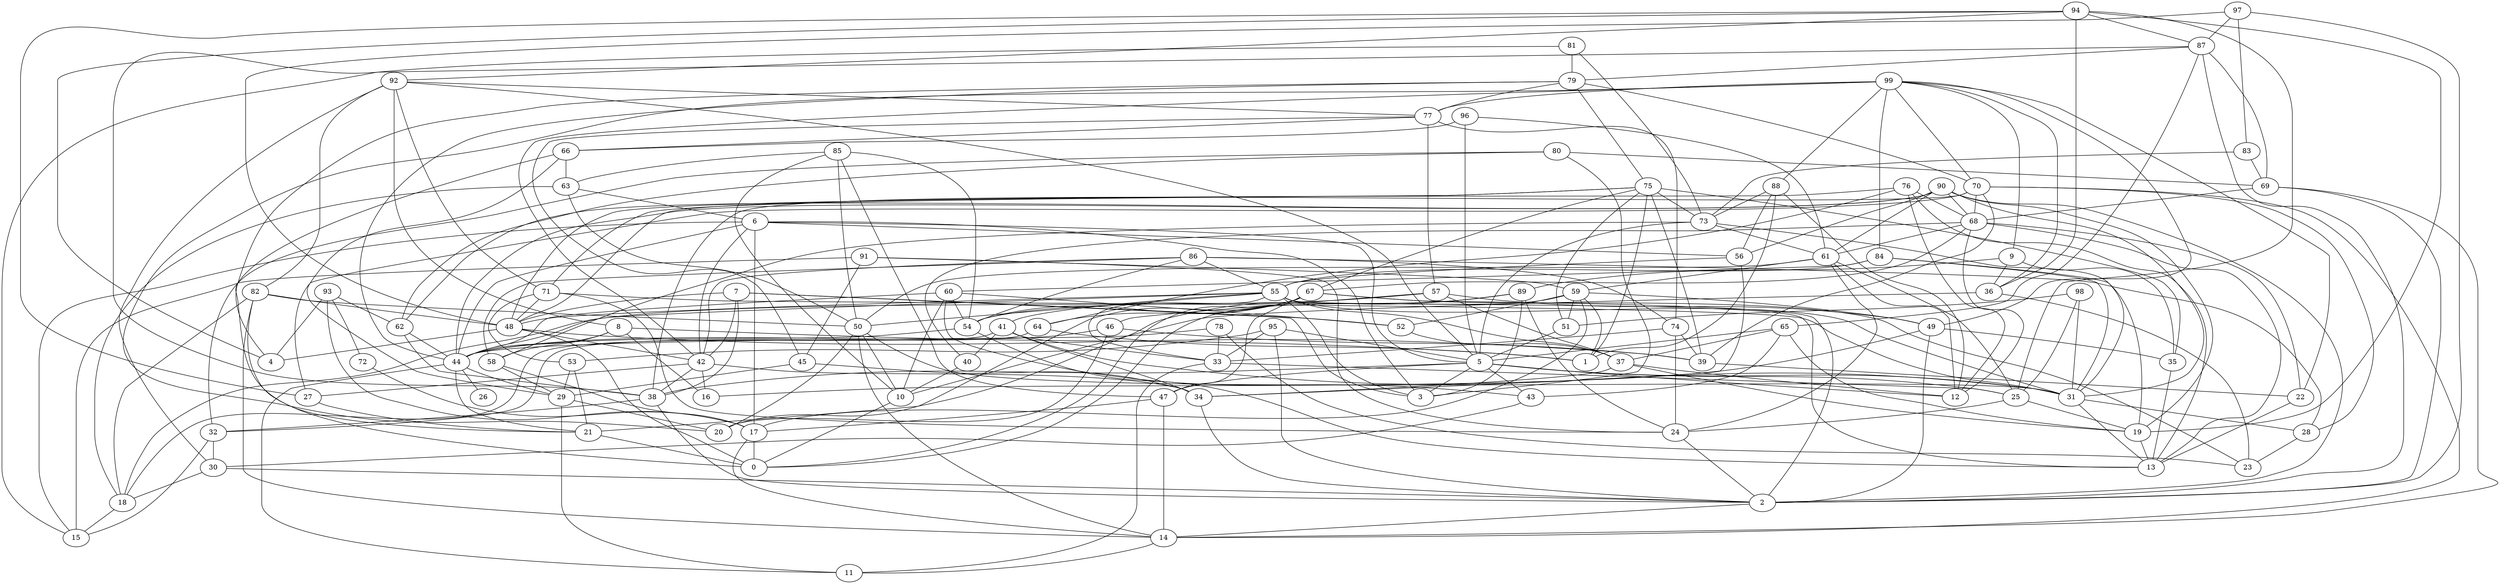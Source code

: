 digraph GG_graph {

subgraph G_graph {
edge [color = black]
"71" -> "48" [dir = none]
"82" -> "14" [dir = none]
"48" -> "4" [dir = none]
"91" -> "45" [dir = none]
"91" -> "15" [dir = none]
"97" -> "83" [dir = none]
"36" -> "23" [dir = none]
"72" -> "17" [dir = none]
"76" -> "64" [dir = none]
"87" -> "2" [dir = none]
"52" -> "37" [dir = none]
"53" -> "29" [dir = none]
"92" -> "30" [dir = none]
"46" -> "39" [dir = none]
"94" -> "4" [dir = none]
"41" -> "40" [dir = none]
"40" -> "10" [dir = none]
"83" -> "73" [dir = none]
"9" -> "89" [dir = none]
"63" -> "18" [dir = none]
"63" -> "6" [dir = none]
"77" -> "66" [dir = none]
"14" -> "11" [dir = none]
"93" -> "62" [dir = none]
"93" -> "17" [dir = none]
"25" -> "19" [dir = none]
"90" -> "68" [dir = none]
"90" -> "56" [dir = none]
"90" -> "44" [dir = none]
"17" -> "0" [dir = none]
"17" -> "14" [dir = none]
"78" -> "44" [dir = none]
"5" -> "12" [dir = none]
"5" -> "43" [dir = none]
"5" -> "25" [dir = none]
"5" -> "38" [dir = none]
"5" -> "3" [dir = none]
"73" -> "61" [dir = none]
"73" -> "5" [dir = none]
"75" -> "67" [dir = none]
"85" -> "54" [dir = none]
"85" -> "63" [dir = none]
"70" -> "27" [dir = none]
"70" -> "39" [dir = none]
"66" -> "21" [dir = none]
"66" -> "29" [dir = none]
"66" -> "63" [dir = none]
"42" -> "34" [dir = none]
"80" -> "32" [dir = none]
"80" -> "69" [dir = none]
"99" -> "84" [dir = none]
"99" -> "20" [dir = none]
"29" -> "20" [dir = none]
"79" -> "4" [dir = none]
"79" -> "70" [dir = none]
"79" -> "44" [dir = none]
"38" -> "2" [dir = none]
"86" -> "28" [dir = none]
"86" -> "42" [dir = none]
"95" -> "5" [dir = none]
"19" -> "13" [dir = none]
"81" -> "79" [dir = none]
"69" -> "14" [dir = none]
"89" -> "24" [dir = none]
"89" -> "3" [dir = none]
"98" -> "25" [dir = none]
"60" -> "10" [dir = none]
"60" -> "43" [dir = none]
"65" -> "37" [dir = none]
"7" -> "52" [dir = none]
"7" -> "38" [dir = none]
"30" -> "2" [dir = none]
"84" -> "55" [dir = none]
"58" -> "29" [dir = none]
"44" -> "26" [dir = none]
"88" -> "73" [dir = none]
"57" -> "49" [dir = none]
"31" -> "28" [dir = none]
"68" -> "22" [dir = none]
"74" -> "33" [dir = none]
"74" -> "39" [dir = none]
"96" -> "5" [dir = none]
"47" -> "17" [dir = none]
"35" -> "13" [dir = none]
"8" -> "16" [dir = none]
"8" -> "44" [dir = none]
"50" -> "20" [dir = none]
"67" -> "64" [dir = none]
"67" -> "23" [dir = none]
"67" -> "20" [dir = none]
"59" -> "1" [dir = none]
"59" -> "51" [dir = none]
"59" -> "49" [dir = none]
"59" -> "17" [dir = none]
"6" -> "17" [dir = none]
"6" -> "15" [dir = none]
"6" -> "42" [dir = none]
"6" -> "5" [dir = none]
"6" -> "44" [dir = none]
"75" -> "51" [dir = none]
"5" -> "31" [dir = none]
"96" -> "66" [dir = none]
"7" -> "3" [dir = none]
"55" -> "48" [dir = none]
"92" -> "71" [dir = none]
"67" -> "47" [dir = none]
"55" -> "13" [dir = none]
"61" -> "24" [dir = none]
"59" -> "0" [dir = none]
"61" -> "12" [dir = none]
"65" -> "43" [dir = none]
"86" -> "55" [dir = none]
"45" -> "29" [dir = none]
"74" -> "24" [dir = none]
"82" -> "0" [dir = none]
"79" -> "75" [dir = none]
"55" -> "50" [dir = none]
"55" -> "44" [dir = none]
"32" -> "15" [dir = none]
"50" -> "31" [dir = none]
"95" -> "53" [dir = none]
"9" -> "36" [dir = none]
"76" -> "12" [dir = none]
"85" -> "10" [dir = none]
"81" -> "73" [dir = none]
"60" -> "44" [dir = none]
"68" -> "13" [dir = none]
"21" -> "0" [dir = none]
"62" -> "38" [dir = none]
"53" -> "21" [dir = none]
"82" -> "50" [dir = none]
"90" -> "31" [dir = none]
"75" -> "35" [dir = none]
"44" -> "29" [dir = none]
"86" -> "58" [dir = none]
"57" -> "37" [dir = none]
"99" -> "9" [dir = none]
"5" -> "47" [dir = none]
"99" -> "22" [dir = none]
"76" -> "13" [dir = none]
"95" -> "2" [dir = none]
"59" -> "52" [dir = none]
"55" -> "31" [dir = none]
"82" -> "48" [dir = none]
"93" -> "4" [dir = none]
"92" -> "5" [dir = none]
"61" -> "25" [dir = none]
"80" -> "3" [dir = none]
"36" -> "10" [dir = none]
"87" -> "69" [dir = none]
"99" -> "88" [dir = none]
"37" -> "19" [dir = none]
"78" -> "33" [dir = none]
"92" -> "82" [dir = none]
"77" -> "45" [dir = none]
"22" -> "13" [dir = none]
"77" -> "74" [dir = none]
"85" -> "47" [dir = none]
"90" -> "19" [dir = none]
"73" -> "31" [dir = none]
"84" -> "19" [dir = none]
"48" -> "39" [dir = none]
"55" -> "3" [dir = none]
"50" -> "10" [dir = none]
"48" -> "0" [dir = none]
"46" -> "44" [dir = none]
"46" -> "20" [dir = none]
"87" -> "65" [dir = none]
"75" -> "1" [dir = none]
"8" -> "1" [dir = none]
"94" -> "36" [dir = none]
"77" -> "57" [dir = none]
"98" -> "51" [dir = none]
"54" -> "44" [dir = none]
"54" -> "13" [dir = none]
"37" -> "34" [dir = none]
"87" -> "79" [dir = none]
"28" -> "23" [dir = none]
"34" -> "2" [dir = none]
"94" -> "25" [dir = none]
"97" -> "2" [dir = none]
"56" -> "55" [dir = none]
"67" -> "2" [dir = none]
"9" -> "35" [dir = none]
"99" -> "42" [dir = none]
"68" -> "67" [dir = none]
"7" -> "48" [dir = none]
"95" -> "33" [dir = none]
"37" -> "12" [dir = none]
"38" -> "32" [dir = none]
"88" -> "1" [dir = none]
"29" -> "11" [dir = none]
"39" -> "22" [dir = none]
"8" -> "58" [dir = none]
"48" -> "42" [dir = none]
"42" -> "38" [dir = none]
"76" -> "68" [dir = none]
"90" -> "61" [dir = none]
"58" -> "17" [dir = none]
"83" -> "69" [dir = none]
"90" -> "62" [dir = none]
"51" -> "5" [dir = none]
"69" -> "2" [dir = none]
"75" -> "48" [dir = none]
"73" -> "58" [dir = none]
"2" -> "14" [dir = none]
"67" -> "54" [dir = none]
"61" -> "59" [dir = none]
"6" -> "56" [dir = none]
"43" -> "30" [dir = none]
"84" -> "60" [dir = none]
"71" -> "24" [dir = none]
"60" -> "52" [dir = none]
"44" -> "21" [dir = none]
"49" -> "2" [dir = none]
"33" -> "11" [dir = none]
"88" -> "56" [dir = none]
"84" -> "31" [dir = none]
"97" -> "87" [dir = none]
"41" -> "34" [dir = none]
"85" -> "50" [dir = none]
"62" -> "44" [dir = none]
"50" -> "14" [dir = none]
"60" -> "54" [dir = none]
"47" -> "14" [dir = none]
"45" -> "34" [dir = none]
"65" -> "19" [dir = none]
"41" -> "31" [dir = none]
"99" -> "36" [dir = none]
"55" -> "37" [dir = none]
"6" -> "3" [dir = none]
"25" -> "24" [dir = none]
"88" -> "12" [dir = none]
"49" -> "35" [dir = none]
"87" -> "15" [dir = none]
"92" -> "8" [dir = none]
"89" -> "21" [dir = none]
"97" -> "48" [dir = none]
"75" -> "73" [dir = none]
"94" -> "87" [dir = none]
"70" -> "14" [dir = none]
"70" -> "28" [dir = none]
"7" -> "42" [dir = none]
"57" -> "18" [dir = none]
"41" -> "18" [dir = none]
"65" -> "5" [dir = none]
"49" -> "16" [dir = none]
"71" -> "53" [dir = none]
"76" -> "48" [dir = none]
"64" -> "1" [dir = none]
"94" -> "92" [dir = none]
"56" -> "34" [dir = none]
"70" -> "38" [dir = none]
"82" -> "18" [dir = none]
"44" -> "11" [dir = none]
"78" -> "23" [dir = none]
"98" -> "31" [dir = none]
"32" -> "30" [dir = none]
"86" -> "74" [dir = none]
"81" -> "38" [dir = none]
"55" -> "41" [dir = none]
"68" -> "12" [dir = none]
"31" -> "13" [dir = none]
"42" -> "27" [dir = none]
"90" -> "2" [dir = none]
"91" -> "59" [dir = none]
"79" -> "77" [dir = none]
"75" -> "39" [dir = none]
"61" -> "50" [dir = none]
"33" -> "25" [dir = none]
"27" -> "21" [dir = none]
"91" -> "24" [dir = none]
"93" -> "72" [dir = none]
"64" -> "32" [dir = none]
"94" -> "27" [dir = none]
"75" -> "71" [dir = none]
"92" -> "77" [dir = none]
"69" -> "68" [dir = none]
"10" -> "0" [dir = none]
"68" -> "61" [dir = none]
"99" -> "77" [dir = none]
"68" -> "40" [dir = none]
"18" -> "15" [dir = none]
"99" -> "49" [dir = none]
"96" -> "61" [dir = none]
"24" -> "2" [dir = none]
"86" -> "54" [dir = none]
"55" -> "33" [dir = none]
"63" -> "50" [dir = none]
"42" -> "16" [dir = none]
"99" -> "70" [dir = none]
"41" -> "33" [dir = none]
"70" -> "68" [dir = none]
"94" -> "19" [dir = none]
"71" -> "31" [dir = none]
"57" -> "46" [dir = none]
"67" -> "0" [dir = none]
"89" -> "54" [dir = none]
"30" -> "18" [dir = none]
"80" -> "62" [dir = none]
}

}
